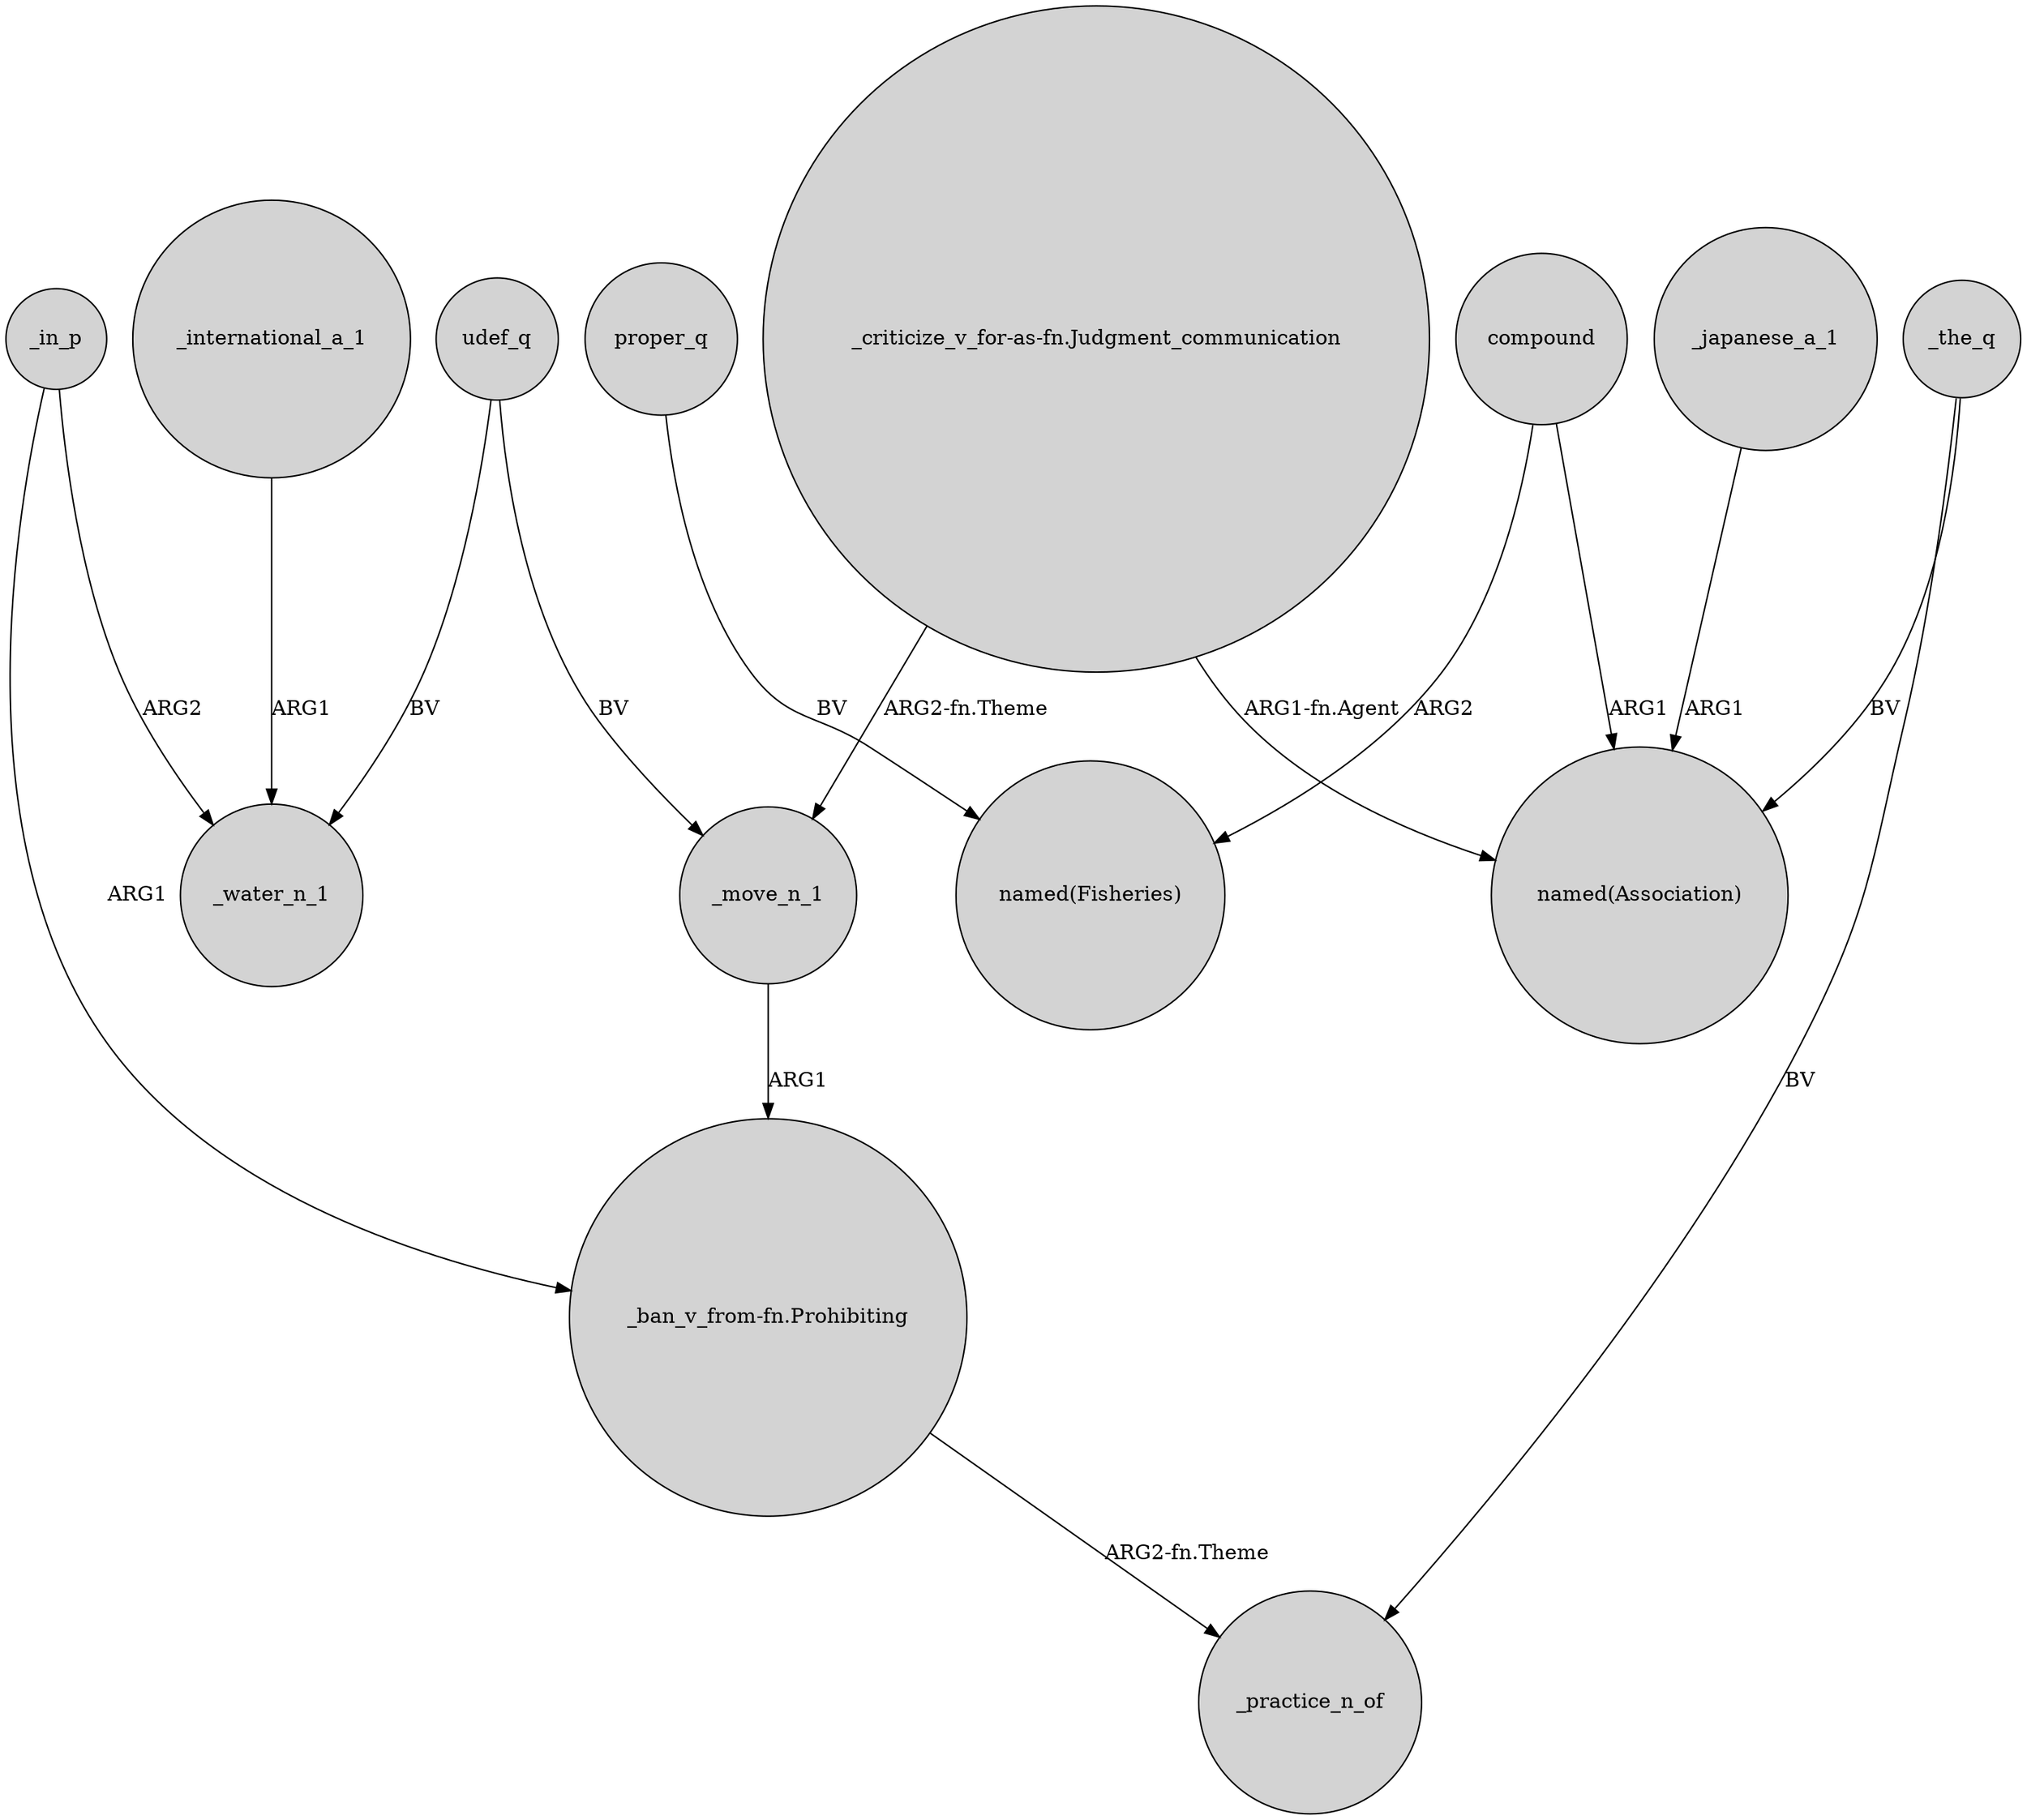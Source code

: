 digraph {
	node [shape=circle style=filled]
	_international_a_1 -> _water_n_1 [label=ARG1]
	_the_q -> "named(Association)" [label=BV]
	_in_p -> _water_n_1 [label=ARG2]
	udef_q -> _water_n_1 [label=BV]
	compound -> "named(Fisheries)" [label=ARG2]
	"_criticize_v_for-as-fn.Judgment_communication" -> "named(Association)" [label="ARG1-fn.Agent"]
	_in_p -> "_ban_v_from-fn.Prohibiting" [label=ARG1]
	compound -> "named(Association)" [label=ARG1]
	_japanese_a_1 -> "named(Association)" [label=ARG1]
	_the_q -> _practice_n_of [label=BV]
	proper_q -> "named(Fisheries)" [label=BV]
	"_ban_v_from-fn.Prohibiting" -> _practice_n_of [label="ARG2-fn.Theme"]
	udef_q -> _move_n_1 [label=BV]
	_move_n_1 -> "_ban_v_from-fn.Prohibiting" [label=ARG1]
	"_criticize_v_for-as-fn.Judgment_communication" -> _move_n_1 [label="ARG2-fn.Theme"]
}
